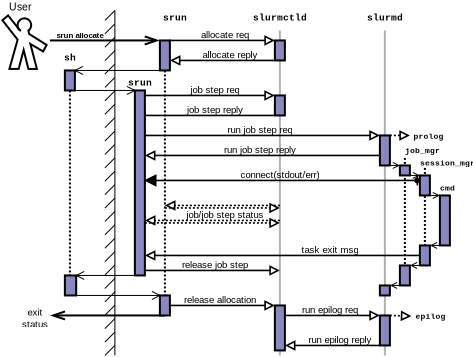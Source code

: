 <?xml version="1.0" encoding="UTF-8"?>
<dia:diagram xmlns:dia="http://www.lysator.liu.se/~alla/dia/"><dia:layer name="Background" visible="true"><dia:object type="Standard - Line" version="0" id="O0"><dia:attribute name="obj_pos"><dia:point val="21.75,9.125"/></dia:attribute><dia:attribute name="obj_bb"><dia:rectangle val="21.7,9.075;21.8,13.05"/></dia:attribute><dia:attribute name="conn_endpoints"><dia:point val="21.75,9.125"/><dia:point val="21.75,13"/></dia:attribute><dia:attribute name="numcp"><dia:int val="1"/></dia:attribute><dia:attribute name="line_style"><dia:enum val="4"/></dia:attribute><dia:connections><dia:connection handle="1" to="O45" connection="1"/></dia:connections></dia:object><dia:group><dia:object type="Standard - PolyLine" version="0" id="O1"><dia:attribute name="obj_pos"><dia:point val="1.5,2.25"/></dia:attribute><dia:attribute name="obj_bb"><dia:rectangle val="0.556,1.461;2.904,4.225"/></dia:attribute><dia:attribute name="poly_points"><dia:point val="1.5,2.25"/><dia:point val="0.912,1.5"/><dia:point val="0.625,1.738"/><dia:point val="1.387,2.712"/><dia:point val="0.975,4.175"/><dia:point val="1.438,4.175"/><dia:point val="1.688,3.225"/><dia:point val="1.925,4.175"/><dia:point val="2.35,4.175"/><dia:point val="2.025,2.925"/><dia:point val="2.663,3.3"/><dia:point val="2.837,2.975"/><dia:point val="1.962,2.425"/><dia:point val="1.925,2.237"/></dia:attribute><dia:attribute name="line_color"><dia:color val="#010101"/></dia:attribute></dia:object><dia:object type="Standard - Arc" version="0" id="O2"><dia:attribute name="obj_pos"><dia:point val="1.9,2.275"/></dia:attribute><dia:attribute name="obj_bb"><dia:rectangle val="1.336,1.596;2.114,2.325"/></dia:attribute><dia:attribute name="conn_endpoints"><dia:point val="1.9,2.275"/><dia:point val="1.55,2.275"/></dia:attribute><dia:attribute name="arc_color"><dia:color val="#010101"/></dia:attribute><dia:attribute name="curve_distance"><dia:real val="0.629"/></dia:attribute></dia:object></dia:group><dia:object type="Standard - Text" version="0" id="O3"><dia:attribute name="obj_pos"><dia:point val="1.5,1.25"/></dia:attribute><dia:attribute name="obj_bb"><dia:rectangle val="1,0.75;2,1.6"/></dia:attribute><dia:attribute name="text"><dia:composite type="text"><dia:attribute name="string"><dia:string>#User#</dia:string></dia:attribute><dia:attribute name="font"><dia:font family="arial" style="0" name="Helvetica"/></dia:attribute><dia:attribute name="height"><dia:real val="0.65"/></dia:attribute><dia:attribute name="pos"><dia:point val="1.5,1.25"/></dia:attribute><dia:attribute name="color"><dia:color val="#000000"/></dia:attribute><dia:attribute name="alignment"><dia:enum val="1"/></dia:attribute></dia:composite></dia:attribute></dia:object><dia:object type="Standard - Line" version="0" id="O4"><dia:attribute name="obj_pos"><dia:point val="14.5,2.25"/></dia:attribute><dia:attribute name="obj_bb"><dia:rectangle val="14.45,2.2;14.55,18.55"/></dia:attribute><dia:attribute name="conn_endpoints"><dia:point val="14.5,2.25"/><dia:point val="14.5,18.5"/></dia:attribute><dia:attribute name="numcp"><dia:int val="1"/></dia:attribute><dia:attribute name="line_color"><dia:color val="#b3b3b3"/></dia:attribute></dia:object><dia:object type="Standard - Line" version="0" id="O5"><dia:attribute name="obj_pos"><dia:point val="19.75,2.25"/></dia:attribute><dia:attribute name="obj_bb"><dia:rectangle val="19.7,2.2;19.8,18.55"/></dia:attribute><dia:attribute name="conn_endpoints"><dia:point val="19.75,2.25"/><dia:point val="19.75,18.5"/></dia:attribute><dia:attribute name="numcp"><dia:int val="1"/></dia:attribute><dia:attribute name="line_color"><dia:color val="#b1b1b1"/></dia:attribute></dia:object><dia:object type="Standard - Text" version="0" id="O6"><dia:attribute name="obj_pos"><dia:point val="14.5,1.75"/></dia:attribute><dia:attribute name="obj_bb"><dia:rectangle val="13.375,1.3;15.625,2.1"/></dia:attribute><dia:attribute name="text"><dia:composite type="text"><dia:attribute name="string"><dia:string>#slurmctld#</dia:string></dia:attribute><dia:attribute name="font"><dia:font family="courier new" style="80" name="Courier-Bold"/></dia:attribute><dia:attribute name="height"><dia:real val="0.6"/></dia:attribute><dia:attribute name="pos"><dia:point val="14.5,1.75"/></dia:attribute><dia:attribute name="color"><dia:color val="#000000"/></dia:attribute><dia:attribute name="alignment"><dia:enum val="1"/></dia:attribute></dia:composite></dia:attribute></dia:object><dia:object type="Standard - Text" version="0" id="O7"><dia:attribute name="obj_pos"><dia:point val="19.75,1.75"/></dia:attribute><dia:attribute name="obj_bb"><dia:rectangle val="19,1.3;20.5,2.1"/></dia:attribute><dia:attribute name="text"><dia:composite type="text"><dia:attribute name="string"><dia:string>#slurmd#</dia:string></dia:attribute><dia:attribute name="font"><dia:font family="courier new" style="80" name="Courier-Bold"/></dia:attribute><dia:attribute name="height"><dia:real val="0.6"/></dia:attribute><dia:attribute name="pos"><dia:point val="19.75,1.75"/></dia:attribute><dia:attribute name="color"><dia:color val="#000000"/></dia:attribute><dia:attribute name="alignment"><dia:enum val="1"/></dia:attribute></dia:composite></dia:attribute></dia:object><dia:object type="Standard - Line" version="0" id="O8"><dia:attribute name="obj_pos"><dia:point val="9,2.75"/></dia:attribute><dia:attribute name="obj_bb"><dia:rectangle val="8.96,2.35;14.29,3.15"/></dia:attribute><dia:attribute name="conn_endpoints"><dia:point val="9,2.75"/><dia:point val="14.25,2.75"/></dia:attribute><dia:attribute name="numcp"><dia:int val="1"/></dia:attribute><dia:attribute name="line_width"><dia:real val="0.08"/></dia:attribute><dia:attribute name="end_arrow"><dia:enum val="2"/></dia:attribute><dia:attribute name="end_arrow_length"><dia:real val="0.4"/></dia:attribute><dia:attribute name="end_arrow_width"><dia:real val="0.4"/></dia:attribute><dia:connections><dia:connection handle="0" to="O31" connection="2"/><dia:connection handle="1" to="O9" connection="0"/></dia:connections></dia:object><dia:object type="Standard - Box" version="0" id="O9"><dia:attribute name="obj_pos"><dia:point val="14.25,2.75"/></dia:attribute><dia:attribute name="obj_bb"><dia:rectangle val="14.2,2.7;14.8,3.8"/></dia:attribute><dia:attribute name="elem_corner"><dia:point val="14.25,2.75"/></dia:attribute><dia:attribute name="elem_width"><dia:real val="0.5"/></dia:attribute><dia:attribute name="elem_height"><dia:real val="1"/></dia:attribute><dia:attribute name="inner_color"><dia:color val="#8989bb"/></dia:attribute><dia:attribute name="show_background"><dia:boolean val="true"/></dia:attribute></dia:object><dia:object type="Standard - Line" version="0" id="O10"><dia:attribute name="obj_pos"><dia:point val="14.25,3.75"/></dia:attribute><dia:attribute name="obj_bb"><dia:rectangle val="8.96,3.35;14.29,4.15"/></dia:attribute><dia:attribute name="conn_endpoints"><dia:point val="14.25,3.75"/><dia:point val="9,3.75"/></dia:attribute><dia:attribute name="numcp"><dia:int val="1"/></dia:attribute><dia:attribute name="line_width"><dia:real val="0.08"/></dia:attribute><dia:attribute name="end_arrow"><dia:enum val="2"/></dia:attribute><dia:attribute name="end_arrow_length"><dia:real val="0.4"/></dia:attribute><dia:attribute name="end_arrow_width"><dia:real val="0.4"/></dia:attribute><dia:connections><dia:connection handle="0" to="O9" connection="5"/></dia:connections></dia:object><dia:object type="Standard - Text" version="0" id="O11"><dia:attribute name="obj_pos"><dia:point val="11.75,2.625"/></dia:attribute><dia:attribute name="obj_bb"><dia:rectangle val="10.55,2.125;12.95,2.925"/></dia:attribute><dia:attribute name="text"><dia:composite type="text"><dia:attribute name="string"><dia:string>#allocate req#</dia:string></dia:attribute><dia:attribute name="font"><dia:font family="arial" style="0" name="Helvetica"/></dia:attribute><dia:attribute name="height"><dia:real val="0.6"/></dia:attribute><dia:attribute name="pos"><dia:point val="11.75,2.625"/></dia:attribute><dia:attribute name="color"><dia:color val="#000000"/></dia:attribute><dia:attribute name="alignment"><dia:enum val="1"/></dia:attribute></dia:composite></dia:attribute></dia:object><dia:object type="Standard - Text" version="0" id="O12"><dia:attribute name="obj_pos"><dia:point val="12,3.625"/></dia:attribute><dia:attribute name="obj_bb"><dia:rectangle val="10.625,3.125;13.375,3.925"/></dia:attribute><dia:attribute name="text"><dia:composite type="text"><dia:attribute name="string"><dia:string>#allocate reply#</dia:string></dia:attribute><dia:attribute name="font"><dia:font family="arial" style="0" name="Helvetica"/></dia:attribute><dia:attribute name="height"><dia:real val="0.6"/></dia:attribute><dia:attribute name="pos"><dia:point val="12,3.625"/></dia:attribute><dia:attribute name="color"><dia:color val="#000000"/></dia:attribute><dia:attribute name="alignment"><dia:enum val="1"/></dia:attribute></dia:composite></dia:attribute></dia:object><dia:object type="Standard - Line" version="0" id="O13"><dia:attribute name="obj_pos"><dia:point val="7.75,7.5"/></dia:attribute><dia:attribute name="obj_bb"><dia:rectangle val="7.71,7.1;19.54,7.9"/></dia:attribute><dia:attribute name="conn_endpoints"><dia:point val="7.75,7.5"/><dia:point val="19.5,7.5"/></dia:attribute><dia:attribute name="numcp"><dia:int val="1"/></dia:attribute><dia:attribute name="line_width"><dia:real val="0.08"/></dia:attribute><dia:attribute name="end_arrow"><dia:enum val="2"/></dia:attribute><dia:attribute name="end_arrow_length"><dia:real val="0.4"/></dia:attribute><dia:attribute name="end_arrow_width"><dia:real val="0.4"/></dia:attribute><dia:connections><dia:connection handle="1" to="O17" connection="0"/></dia:connections></dia:object><dia:object type="Standard - Text" version="0" id="O14"><dia:attribute name="obj_pos"><dia:point val="13.5,7.375"/></dia:attribute><dia:attribute name="obj_bb"><dia:rectangle val="11.875,6.875;15.125,7.675"/></dia:attribute><dia:attribute name="text"><dia:composite type="text"><dia:attribute name="string"><dia:string>#run job step req#</dia:string></dia:attribute><dia:attribute name="font"><dia:font family="arial" style="0" name="Helvetica"/></dia:attribute><dia:attribute name="height"><dia:real val="0.6"/></dia:attribute><dia:attribute name="pos"><dia:point val="13.5,7.375"/></dia:attribute><dia:attribute name="color"><dia:color val="#000000"/></dia:attribute><dia:attribute name="alignment"><dia:enum val="1"/></dia:attribute></dia:composite></dia:attribute></dia:object><dia:object type="Standard - Line" version="0" id="O15"><dia:attribute name="obj_pos"><dia:point val="14.25,6.5"/></dia:attribute><dia:attribute name="obj_bb"><dia:rectangle val="7.21,6.1;14.29,6.9"/></dia:attribute><dia:attribute name="conn_endpoints"><dia:point val="14.25,6.5"/><dia:point val="7.25,6.5"/></dia:attribute><dia:attribute name="numcp"><dia:int val="1"/></dia:attribute><dia:attribute name="line_width"><dia:real val="0.08"/></dia:attribute><dia:attribute name="end_arrow"><dia:enum val="2"/></dia:attribute><dia:attribute name="end_arrow_length"><dia:real val="0.4"/></dia:attribute><dia:attribute name="end_arrow_width"><dia:real val="0.4"/></dia:attribute><dia:connections><dia:connection handle="0" to="O55" connection="5"/></dia:connections></dia:object><dia:object type="Standard - Text" version="0" id="O16"><dia:attribute name="obj_pos"><dia:point val="11.25,6.375"/></dia:attribute><dia:attribute name="obj_bb"><dia:rectangle val="9.85,5.875;12.65,6.675"/></dia:attribute><dia:attribute name="text"><dia:composite type="text"><dia:attribute name="string"><dia:string>#job step reply#</dia:string></dia:attribute><dia:attribute name="font"><dia:font family="arial" style="0" name="Helvetica"/></dia:attribute><dia:attribute name="height"><dia:real val="0.6"/></dia:attribute><dia:attribute name="pos"><dia:point val="11.25,6.375"/></dia:attribute><dia:attribute name="color"><dia:color val="#000000"/></dia:attribute><dia:attribute name="alignment"><dia:enum val="1"/></dia:attribute></dia:composite></dia:attribute></dia:object><dia:object type="Standard - Box" version="0" id="O17"><dia:attribute name="obj_pos"><dia:point val="19.5,7.5"/></dia:attribute><dia:attribute name="obj_bb"><dia:rectangle val="19.45,7.45;20.05,9.05"/></dia:attribute><dia:attribute name="elem_corner"><dia:point val="19.5,7.5"/></dia:attribute><dia:attribute name="elem_width"><dia:real val="0.5"/></dia:attribute><dia:attribute name="elem_height"><dia:real val="1.5"/></dia:attribute><dia:attribute name="inner_color"><dia:color val="#8989bf"/></dia:attribute><dia:attribute name="show_background"><dia:boolean val="true"/></dia:attribute></dia:object><dia:object type="Standard - Text" version="0" id="O18"><dia:attribute name="obj_pos"><dia:point val="20.75,8.375"/></dia:attribute><dia:attribute name="obj_bb"><dia:rectangle val="20.75,7.961;22.164,8.652"/></dia:attribute><dia:attribute name="text"><dia:composite type="text"><dia:attribute name="string"><dia:string>#job_mgr#</dia:string></dia:attribute><dia:attribute name="font"><dia:font family="courier new" style="80" name="Courier-Bold"/></dia:attribute><dia:attribute name="height"><dia:real val="0.5"/></dia:attribute><dia:attribute name="pos"><dia:point val="20.75,8.375"/></dia:attribute><dia:attribute name="color"><dia:color val="#000000"/></dia:attribute><dia:attribute name="alignment"><dia:enum val="0"/></dia:attribute></dia:composite></dia:attribute></dia:object><dia:object type="Standard - Line" version="0" id="O19"><dia:attribute name="obj_pos"><dia:point val="19.75,9"/></dia:attribute><dia:attribute name="obj_bb"><dia:rectangle val="19.725,8.7;20.525,9.3"/></dia:attribute><dia:attribute name="conn_endpoints"><dia:point val="19.75,9"/><dia:point val="20.5,9"/></dia:attribute><dia:attribute name="numcp"><dia:int val="1"/></dia:attribute><dia:attribute name="line_width"><dia:real val="0.05"/></dia:attribute><dia:attribute name="end_arrow"><dia:enum val="1"/></dia:attribute><dia:attribute name="end_arrow_length"><dia:real val="0.3"/></dia:attribute><dia:attribute name="end_arrow_width"><dia:real val="0.3"/></dia:attribute><dia:connections><dia:connection handle="0" to="O17" connection="6"/><dia:connection handle="1" to="O26" connection="0"/></dia:connections></dia:object><dia:object type="Standard - Text" version="0" id="O20"><dia:attribute name="obj_pos"><dia:point val="21.5,9"/></dia:attribute><dia:attribute name="obj_bb"><dia:rectangle val="21.5,8.586;23.714,9.277"/></dia:attribute><dia:attribute name="text"><dia:composite type="text"><dia:attribute name="string"><dia:string>#session_mgr#</dia:string></dia:attribute><dia:attribute name="font"><dia:font family="courier new" style="80" name="Courier-Bold"/></dia:attribute><dia:attribute name="height"><dia:real val="0.5"/></dia:attribute><dia:attribute name="pos"><dia:point val="21.5,9"/></dia:attribute><dia:attribute name="color"><dia:color val="#000000"/></dia:attribute><dia:attribute name="alignment"><dia:enum val="0"/></dia:attribute></dia:composite></dia:attribute></dia:object><dia:object type="Standard - Line" version="0" id="O21"><dia:attribute name="obj_pos"><dia:point val="21.5,9.75"/></dia:attribute><dia:attribute name="obj_bb"><dia:rectangle val="7.71,9.25;21.54,10.25"/></dia:attribute><dia:attribute name="conn_endpoints"><dia:point val="21.5,9.75"/><dia:point val="7.75,9.75"/></dia:attribute><dia:attribute name="numcp"><dia:int val="1"/></dia:attribute><dia:attribute name="line_width"><dia:real val="0.08"/></dia:attribute><dia:attribute name="start_arrow"><dia:enum val="13"/></dia:attribute><dia:attribute name="start_arrow_length"><dia:real val="0.5"/></dia:attribute><dia:attribute name="start_arrow_width"><dia:real val="0.5"/></dia:attribute><dia:attribute name="end_arrow"><dia:enum val="3"/></dia:attribute><dia:attribute name="end_arrow_length"><dia:real val="0.5"/></dia:attribute><dia:attribute name="end_arrow_width"><dia:real val="0.5"/></dia:attribute></dia:object><dia:object type="Standard - Text" version="0" id="O22"><dia:attribute name="obj_pos"><dia:point val="14.5,9.625"/></dia:attribute><dia:attribute name="obj_bb"><dia:rectangle val="12.525,9.125;16.475,9.925"/></dia:attribute><dia:attribute name="text"><dia:composite type="text"><dia:attribute name="string"><dia:string>#connect(stdout/err)#</dia:string></dia:attribute><dia:attribute name="font"><dia:font family="arial" style="0" name="Helvetica"/></dia:attribute><dia:attribute name="height"><dia:real val="0.6"/></dia:attribute><dia:attribute name="pos"><dia:point val="14.5,9.625"/></dia:attribute><dia:attribute name="color"><dia:color val="#000000"/></dia:attribute><dia:attribute name="alignment"><dia:enum val="1"/></dia:attribute></dia:composite></dia:attribute></dia:object><dia:object type="Standard - Line" version="0" id="O23"><dia:attribute name="obj_pos"><dia:point val="21.5,13.5"/></dia:attribute><dia:attribute name="obj_bb"><dia:rectangle val="7.71,13.1;21.54,13.9"/></dia:attribute><dia:attribute name="conn_endpoints"><dia:point val="21.5,13.5"/><dia:point val="7.75,13.5"/></dia:attribute><dia:attribute name="numcp"><dia:int val="1"/></dia:attribute><dia:attribute name="line_width"><dia:real val="0.08"/></dia:attribute><dia:attribute name="end_arrow"><dia:enum val="2"/></dia:attribute><dia:attribute name="end_arrow_length"><dia:real val="0.4"/></dia:attribute><dia:attribute name="end_arrow_width"><dia:real val="0.4"/></dia:attribute><dia:connections><dia:connection handle="0" to="O45" connection="3"/></dia:connections></dia:object><dia:object type="Standard - Text" version="0" id="O24"><dia:attribute name="obj_pos"><dia:point val="17,13.375"/></dia:attribute><dia:attribute name="obj_bb"><dia:rectangle val="15.575,12.875;18.425,13.675"/></dia:attribute><dia:attribute name="text"><dia:composite type="text"><dia:attribute name="string"><dia:string>#task exit msg#</dia:string></dia:attribute><dia:attribute name="font"><dia:font family="arial" style="0" name="Helvetica"/></dia:attribute><dia:attribute name="height"><dia:real val="0.6"/></dia:attribute><dia:attribute name="pos"><dia:point val="17,13.375"/></dia:attribute><dia:attribute name="color"><dia:color val="#000000"/></dia:attribute><dia:attribute name="alignment"><dia:enum val="1"/></dia:attribute></dia:composite></dia:attribute></dia:object><dia:object type="Standard - Line" version="0" id="O25"><dia:attribute name="obj_pos"><dia:point val="20.75,8.625"/></dia:attribute><dia:attribute name="obj_bb"><dia:rectangle val="20.7,8.575;20.8,14.05"/></dia:attribute><dia:attribute name="conn_endpoints"><dia:point val="20.75,8.625"/><dia:point val="20.75,14"/></dia:attribute><dia:attribute name="numcp"><dia:int val="1"/></dia:attribute><dia:attribute name="line_style"><dia:enum val="4"/></dia:attribute><dia:connections><dia:connection handle="1" to="O28" connection="1"/></dia:connections></dia:object><dia:object type="Standard - Box" version="0" id="O26"><dia:attribute name="obj_pos"><dia:point val="20.5,9"/></dia:attribute><dia:attribute name="obj_bb"><dia:rectangle val="20.45,8.95;21.05,9.55"/></dia:attribute><dia:attribute name="elem_corner"><dia:point val="20.5,9"/></dia:attribute><dia:attribute name="elem_width"><dia:real val="0.5"/></dia:attribute><dia:attribute name="elem_height"><dia:real val="0.5"/></dia:attribute><dia:attribute name="inner_color"><dia:color val="#8989bf"/></dia:attribute><dia:attribute name="show_background"><dia:boolean val="true"/></dia:attribute></dia:object><dia:object type="Standard - Box" version="0" id="O27"><dia:attribute name="obj_pos"><dia:point val="21.5,9.5"/></dia:attribute><dia:attribute name="obj_bb"><dia:rectangle val="21.45,9.45;22.05,10.55"/></dia:attribute><dia:attribute name="elem_corner"><dia:point val="21.5,9.5"/></dia:attribute><dia:attribute name="elem_width"><dia:real val="0.5"/></dia:attribute><dia:attribute name="elem_height"><dia:real val="1"/></dia:attribute><dia:attribute name="inner_color"><dia:color val="#8989bf"/></dia:attribute><dia:attribute name="show_background"><dia:boolean val="true"/></dia:attribute></dia:object><dia:object type="Standard - Box" version="0" id="O28"><dia:attribute name="obj_pos"><dia:point val="20.5,14"/></dia:attribute><dia:attribute name="obj_bb"><dia:rectangle val="20.45,13.95;21.05,15.05"/></dia:attribute><dia:attribute name="elem_corner"><dia:point val="20.5,14"/></dia:attribute><dia:attribute name="elem_width"><dia:real val="0.5"/></dia:attribute><dia:attribute name="elem_height"><dia:real val="1"/></dia:attribute><dia:attribute name="inner_color"><dia:color val="#8989bf"/></dia:attribute><dia:attribute name="show_background"><dia:boolean val="true"/></dia:attribute></dia:object><dia:object type="Standard - Box" version="0" id="O29"><dia:attribute name="obj_pos"><dia:point val="19.5,15"/></dia:attribute><dia:attribute name="obj_bb"><dia:rectangle val="19.45,14.95;20.05,15.55"/></dia:attribute><dia:attribute name="elem_corner"><dia:point val="19.5,15"/></dia:attribute><dia:attribute name="elem_width"><dia:real val="0.5"/></dia:attribute><dia:attribute name="elem_height"><dia:real val="0.5"/></dia:attribute><dia:attribute name="inner_color"><dia:color val="#8989bf"/></dia:attribute><dia:attribute name="show_background"><dia:boolean val="true"/></dia:attribute></dia:object><dia:object type="Standard - Text" version="0" id="O30"><dia:attribute name="obj_pos"><dia:point val="9.25,1.75"/></dia:attribute><dia:attribute name="obj_bb"><dia:rectangle val="8.75,1.3;9.75,2.1"/></dia:attribute><dia:attribute name="text"><dia:composite type="text"><dia:attribute name="string"><dia:string>#srun#</dia:string></dia:attribute><dia:attribute name="font"><dia:font family="courier new" style="80" name="Courier-Bold"/></dia:attribute><dia:attribute name="height"><dia:real val="0.6"/></dia:attribute><dia:attribute name="pos"><dia:point val="9.25,1.75"/></dia:attribute><dia:attribute name="color"><dia:color val="#000000"/></dia:attribute><dia:attribute name="alignment"><dia:enum val="1"/></dia:attribute></dia:composite></dia:attribute></dia:object><dia:object type="Standard - Box" version="0" id="O31"><dia:attribute name="obj_pos"><dia:point val="8.5,2.75"/></dia:attribute><dia:attribute name="obj_bb"><dia:rectangle val="8.45,2.7;9.05,4.3"/></dia:attribute><dia:attribute name="elem_corner"><dia:point val="8.5,2.75"/></dia:attribute><dia:attribute name="elem_width"><dia:real val="0.5"/></dia:attribute><dia:attribute name="elem_height"><dia:real val="1.5"/></dia:attribute><dia:attribute name="inner_color"><dia:color val="#8989bf"/></dia:attribute><dia:attribute name="show_background"><dia:boolean val="true"/></dia:attribute></dia:object><dia:object type="Standard - Line" version="0" id="O32"><dia:attribute name="obj_pos"><dia:point val="3,2.75"/></dia:attribute><dia:attribute name="obj_bb"><dia:rectangle val="2.95,2.35;8.55,3.15"/></dia:attribute><dia:attribute name="conn_endpoints"><dia:point val="3,2.75"/><dia:point val="8.5,2.75"/></dia:attribute><dia:attribute name="numcp"><dia:int val="1"/></dia:attribute><dia:attribute name="end_arrow"><dia:enum val="1"/></dia:attribute><dia:attribute name="end_arrow_length"><dia:real val="0.6"/></dia:attribute><dia:attribute name="end_arrow_width"><dia:real val="0.4"/></dia:attribute><dia:connections><dia:connection handle="1" to="O31" connection="0"/></dia:connections></dia:object><dia:object type="Standard - Line" version="0" id="O33"><dia:attribute name="obj_pos"><dia:point val="8.75,16.5"/></dia:attribute><dia:attribute name="obj_bb"><dia:rectangle val="2.95,16.1;8.8,16.9"/></dia:attribute><dia:attribute name="conn_endpoints"><dia:point val="8.75,16.5"/><dia:point val="3,16.5"/></dia:attribute><dia:attribute name="numcp"><dia:int val="1"/></dia:attribute><dia:attribute name="end_arrow"><dia:enum val="1"/></dia:attribute><dia:attribute name="end_arrow_length"><dia:real val="0.6"/></dia:attribute><dia:attribute name="end_arrow_width"><dia:real val="0.4"/></dia:attribute><dia:connections><dia:connection handle="0" to="O62" connection="6"/></dia:connections></dia:object><dia:object type="Standard - Line" version="0" id="O34"><dia:attribute name="obj_pos"><dia:point val="14.5,11"/></dia:attribute><dia:attribute name="obj_bb"><dia:rectangle val="8.71,10.6;14.54,11.4"/></dia:attribute><dia:attribute name="conn_endpoints"><dia:point val="14.5,11"/><dia:point val="8.75,11"/></dia:attribute><dia:attribute name="numcp"><dia:int val="2"/></dia:attribute><dia:attribute name="line_width"><dia:real val="0.08"/></dia:attribute><dia:attribute name="line_style"><dia:enum val="4"/></dia:attribute><dia:attribute name="end_arrow"><dia:enum val="2"/></dia:attribute><dia:attribute name="end_arrow_length"><dia:real val="0.4"/></dia:attribute><dia:attribute name="end_arrow_width"><dia:real val="0.4"/></dia:attribute></dia:object><dia:object type="Standard - Line" version="0" id="O35"><dia:attribute name="obj_pos"><dia:point val="8.75,11.125"/></dia:attribute><dia:attribute name="obj_bb"><dia:rectangle val="8.71,10.725;14.54,11.525"/></dia:attribute><dia:attribute name="conn_endpoints"><dia:point val="8.75,11.125"/><dia:point val="14.5,11.125"/></dia:attribute><dia:attribute name="numcp"><dia:int val="1"/></dia:attribute><dia:attribute name="line_width"><dia:real val="0.08"/></dia:attribute><dia:attribute name="line_style"><dia:enum val="4"/></dia:attribute><dia:attribute name="end_arrow"><dia:enum val="2"/></dia:attribute><dia:attribute name="end_arrow_length"><dia:real val="0.4"/></dia:attribute><dia:attribute name="end_arrow_width"><dia:real val="0.4"/></dia:attribute></dia:object><dia:object type="Standard - Text" version="0" id="O36"><dia:attribute name="obj_pos"><dia:point val="2.25,16.5"/></dia:attribute><dia:attribute name="obj_bb"><dia:rectangle val="1.6,16;2.9,17.4"/></dia:attribute><dia:attribute name="text"><dia:composite type="text"><dia:attribute name="string"><dia:string>#exit
status#</dia:string></dia:attribute><dia:attribute name="font"><dia:font family="arial" style="0" name="Helvetica"/></dia:attribute><dia:attribute name="height"><dia:real val="0.6"/></dia:attribute><dia:attribute name="pos"><dia:point val="2.25,16.5"/></dia:attribute><dia:attribute name="color"><dia:color val="#000000"/></dia:attribute><dia:attribute name="alignment"><dia:enum val="1"/></dia:attribute></dia:composite></dia:attribute></dia:object><dia:object type="Standard - Box" version="0" id="O37"><dia:attribute name="obj_pos"><dia:point val="22.5,10.5"/></dia:attribute><dia:attribute name="obj_bb"><dia:rectangle val="22.45,10.45;23.05,13.05"/></dia:attribute><dia:attribute name="elem_corner"><dia:point val="22.5,10.5"/></dia:attribute><dia:attribute name="elem_width"><dia:real val="0.5"/></dia:attribute><dia:attribute name="elem_height"><dia:real val="2.5"/></dia:attribute><dia:attribute name="inner_color"><dia:color val="#8989bf"/></dia:attribute><dia:attribute name="show_background"><dia:boolean val="true"/></dia:attribute></dia:object><dia:object type="Standard - Text" version="0" id="O38"><dia:attribute name="obj_pos"><dia:point val="23,9.5"/></dia:attribute><dia:attribute name="obj_bb"><dia:rectangle val="23,9.1;23,9.75"/></dia:attribute><dia:attribute name="text"><dia:composite type="text"><dia:attribute name="string"><dia:string>##</dia:string></dia:attribute><dia:attribute name="font"><dia:font family="courier new" style="80" name="Courier-Bold"/></dia:attribute><dia:attribute name="height"><dia:real val="0.5"/></dia:attribute><dia:attribute name="pos"><dia:point val="23,9.5"/></dia:attribute><dia:attribute name="color"><dia:color val="#000000"/></dia:attribute><dia:attribute name="alignment"><dia:enum val="0"/></dia:attribute></dia:composite></dia:attribute></dia:object><dia:object type="Standard - Text" version="0" id="O39"><dia:attribute name="obj_pos"><dia:point val="22.5,10.25"/></dia:attribute><dia:attribute name="obj_bb"><dia:rectangle val="22.5,9.836;23.114,10.527"/></dia:attribute><dia:attribute name="text"><dia:composite type="text"><dia:attribute name="string"><dia:string>#cmd#</dia:string></dia:attribute><dia:attribute name="font"><dia:font family="courier new" style="80" name="Courier-Bold"/></dia:attribute><dia:attribute name="height"><dia:real val="0.5"/></dia:attribute><dia:attribute name="pos"><dia:point val="22.5,10.25"/></dia:attribute><dia:attribute name="color"><dia:color val="#000000"/></dia:attribute><dia:attribute name="alignment"><dia:enum val="0"/></dia:attribute></dia:composite></dia:attribute></dia:object><dia:object type="Standard - Line" version="0" id="O40"><dia:attribute name="obj_pos"><dia:point val="20.75,9.5"/></dia:attribute><dia:attribute name="obj_bb"><dia:rectangle val="20.725,9.2;21.525,9.8"/></dia:attribute><dia:attribute name="conn_endpoints"><dia:point val="20.75,9.5"/><dia:point val="21.5,9.5"/></dia:attribute><dia:attribute name="numcp"><dia:int val="1"/></dia:attribute><dia:attribute name="line_width"><dia:real val="0.05"/></dia:attribute><dia:attribute name="end_arrow"><dia:enum val="1"/></dia:attribute><dia:attribute name="end_arrow_length"><dia:real val="0.3"/></dia:attribute><dia:attribute name="end_arrow_width"><dia:real val="0.3"/></dia:attribute><dia:connections><dia:connection handle="0" to="O26" connection="6"/><dia:connection handle="1" to="O27" connection="0"/></dia:connections></dia:object><dia:object type="Standard - Line" version="0" id="O41"><dia:attribute name="obj_pos"><dia:point val="20.75,15"/></dia:attribute><dia:attribute name="obj_bb"><dia:rectangle val="19.975,14.7;20.775,15.3"/></dia:attribute><dia:attribute name="conn_endpoints"><dia:point val="20.75,15"/><dia:point val="20,15"/></dia:attribute><dia:attribute name="numcp"><dia:int val="1"/></dia:attribute><dia:attribute name="line_width"><dia:real val="0.05"/></dia:attribute><dia:attribute name="end_arrow"><dia:enum val="1"/></dia:attribute><dia:attribute name="end_arrow_length"><dia:real val="0.3"/></dia:attribute><dia:attribute name="end_arrow_width"><dia:real val="0.3"/></dia:attribute><dia:connections><dia:connection handle="0" to="O28" connection="6"/><dia:connection handle="1" to="O29" connection="2"/></dia:connections></dia:object><dia:object type="Standard - Line" version="0" id="O42"><dia:attribute name="obj_pos"><dia:point val="22,10.5"/></dia:attribute><dia:attribute name="obj_bb"><dia:rectangle val="21.975,10.2;22.525,10.8"/></dia:attribute><dia:attribute name="conn_endpoints"><dia:point val="22,10.5"/><dia:point val="22.5,10.5"/></dia:attribute><dia:attribute name="numcp"><dia:int val="1"/></dia:attribute><dia:attribute name="line_width"><dia:real val="0.05"/></dia:attribute><dia:attribute name="end_arrow"><dia:enum val="1"/></dia:attribute><dia:attribute name="end_arrow_length"><dia:real val="0.3"/></dia:attribute><dia:attribute name="end_arrow_width"><dia:real val="0.3"/></dia:attribute><dia:connections><dia:connection handle="0" to="O27" connection="7"/><dia:connection handle="1" to="O37" connection="0"/></dia:connections></dia:object><dia:object type="Standard - Line" version="0" id="O43"><dia:attribute name="obj_pos"><dia:point val="22.5,13"/></dia:attribute><dia:attribute name="obj_bb"><dia:rectangle val="21.975,12.7;22.525,13.3"/></dia:attribute><dia:attribute name="conn_endpoints"><dia:point val="22.5,13"/><dia:point val="22,13"/></dia:attribute><dia:attribute name="numcp"><dia:int val="1"/></dia:attribute><dia:attribute name="line_width"><dia:real val="0.05"/></dia:attribute><dia:attribute name="end_arrow"><dia:enum val="1"/></dia:attribute><dia:attribute name="end_arrow_length"><dia:real val="0.3"/></dia:attribute><dia:attribute name="end_arrow_width"><dia:real val="0.3"/></dia:attribute><dia:connections><dia:connection handle="0" to="O37" connection="5"/><dia:connection handle="1" to="O45" connection="2"/></dia:connections></dia:object><dia:object type="Standard - Text" version="0" id="O44"><dia:attribute name="obj_pos"><dia:point val="4.5,2.625"/></dia:attribute><dia:attribute name="obj_bb"><dia:rectangle val="3.425,2.225;5.575,2.925"/></dia:attribute><dia:attribute name="text"><dia:composite type="text"><dia:attribute name="string"><dia:string>#srun allocate#</dia:string></dia:attribute><dia:attribute name="font"><dia:font family="arial" style="80" name="Helvetica-Bold"/></dia:attribute><dia:attribute name="height"><dia:real val="0.5"/></dia:attribute><dia:attribute name="pos"><dia:point val="4.5,2.625"/></dia:attribute><dia:attribute name="color"><dia:color val="#000000"/></dia:attribute><dia:attribute name="alignment"><dia:enum val="1"/></dia:attribute></dia:composite></dia:attribute></dia:object><dia:object type="Standard - Box" version="0" id="O45"><dia:attribute name="obj_pos"><dia:point val="21.5,13"/></dia:attribute><dia:attribute name="obj_bb"><dia:rectangle val="21.45,12.95;22.05,14.05"/></dia:attribute><dia:attribute name="elem_corner"><dia:point val="21.5,13"/></dia:attribute><dia:attribute name="elem_width"><dia:real val="0.5"/></dia:attribute><dia:attribute name="elem_height"><dia:real val="1"/></dia:attribute><dia:attribute name="inner_color"><dia:color val="#8989bf"/></dia:attribute><dia:attribute name="show_background"><dia:boolean val="true"/></dia:attribute></dia:object><dia:object type="Standard - Line" version="0" id="O46"><dia:attribute name="obj_pos"><dia:point val="8.75,4.25"/></dia:attribute><dia:attribute name="obj_bb"><dia:rectangle val="8.7,4.2;8.8,15.55"/></dia:attribute><dia:attribute name="conn_endpoints"><dia:point val="8.75,4.25"/><dia:point val="8.75,15.5"/></dia:attribute><dia:attribute name="numcp"><dia:int val="1"/></dia:attribute><dia:attribute name="line_style"><dia:enum val="4"/></dia:attribute><dia:connections><dia:connection handle="0" to="O31" connection="6"/><dia:connection handle="1" to="O62" connection="1"/></dia:connections></dia:object><dia:object type="Standard - Line" version="0" id="O47"><dia:attribute name="obj_pos"><dia:point val="8.75,4.25"/></dia:attribute><dia:attribute name="obj_bb"><dia:rectangle val="4.25,3.85;8.75,4.65"/></dia:attribute><dia:attribute name="conn_endpoints"><dia:point val="8.75,4.25"/><dia:point val="4.25,4.25"/></dia:attribute><dia:attribute name="numcp"><dia:int val="1"/></dia:attribute><dia:attribute name="line_width"><dia:real val="0"/></dia:attribute><dia:attribute name="end_arrow"><dia:enum val="1"/></dia:attribute><dia:attribute name="end_arrow_length"><dia:real val="0.4"/></dia:attribute><dia:attribute name="end_arrow_width"><dia:real val="0.4"/></dia:attribute><dia:connections><dia:connection handle="0" to="O31" connection="6"/><dia:connection handle="1" to="O48" connection="2"/></dia:connections></dia:object><dia:object type="Standard - Box" version="0" id="O48"><dia:attribute name="obj_pos"><dia:point val="3.75,4.25"/></dia:attribute><dia:attribute name="obj_bb"><dia:rectangle val="3.7,4.2;4.3,5.3"/></dia:attribute><dia:attribute name="elem_corner"><dia:point val="3.75,4.25"/></dia:attribute><dia:attribute name="elem_width"><dia:real val="0.5"/></dia:attribute><dia:attribute name="elem_height"><dia:real val="1"/></dia:attribute><dia:attribute name="inner_color"><dia:color val="#8989bf"/></dia:attribute><dia:attribute name="show_background"><dia:boolean val="true"/></dia:attribute></dia:object><dia:object type="Standard - Text" version="0" id="O49"><dia:attribute name="obj_pos"><dia:point val="7.5,5"/></dia:attribute><dia:attribute name="obj_bb"><dia:rectangle val="7,4.55;8,5.35"/></dia:attribute><dia:attribute name="text"><dia:composite type="text"><dia:attribute name="string"><dia:string>#srun#</dia:string></dia:attribute><dia:attribute name="font"><dia:font family="courier new" style="80" name="Courier-Bold"/></dia:attribute><dia:attribute name="height"><dia:real val="0.6"/></dia:attribute><dia:attribute name="pos"><dia:point val="7.5,5"/></dia:attribute><dia:attribute name="color"><dia:color val="#000000"/></dia:attribute><dia:attribute name="alignment"><dia:enum val="1"/></dia:attribute></dia:composite></dia:attribute></dia:object><dia:object type="Standard - Line" version="0" id="O50"><dia:attribute name="obj_pos"><dia:point val="4.25,5.25"/></dia:attribute><dia:attribute name="obj_bb"><dia:rectangle val="4.25,4.85;7.25,5.65"/></dia:attribute><dia:attribute name="conn_endpoints"><dia:point val="4.25,5.25"/><dia:point val="7.25,5.25"/></dia:attribute><dia:attribute name="numcp"><dia:int val="1"/></dia:attribute><dia:attribute name="line_width"><dia:real val="0"/></dia:attribute><dia:attribute name="end_arrow"><dia:enum val="1"/></dia:attribute><dia:attribute name="end_arrow_length"><dia:real val="0.4"/></dia:attribute><dia:attribute name="end_arrow_width"><dia:real val="0.4"/></dia:attribute><dia:connections><dia:connection handle="0" to="O48" connection="7"/><dia:connection handle="1" to="O52" connection="0"/></dia:connections></dia:object><dia:object type="Standard - Line" version="0" id="O51"><dia:attribute name="obj_pos"><dia:point val="4,5.25"/></dia:attribute><dia:attribute name="obj_bb"><dia:rectangle val="3.95,5.2;4.05,14.55"/></dia:attribute><dia:attribute name="conn_endpoints"><dia:point val="4,5.25"/><dia:point val="4,14.5"/></dia:attribute><dia:attribute name="numcp"><dia:int val="1"/></dia:attribute><dia:attribute name="line_style"><dia:enum val="4"/></dia:attribute><dia:connections><dia:connection handle="0" to="O48" connection="6"/></dia:connections></dia:object><dia:object type="Standard - Box" version="0" id="O52"><dia:attribute name="obj_pos"><dia:point val="7.25,5.25"/></dia:attribute><dia:attribute name="obj_bb"><dia:rectangle val="7.2,5.2;7.8,14.55"/></dia:attribute><dia:attribute name="elem_corner"><dia:point val="7.25,5.25"/></dia:attribute><dia:attribute name="elem_width"><dia:real val="0.5"/></dia:attribute><dia:attribute name="elem_height"><dia:real val="9.25"/></dia:attribute><dia:attribute name="inner_color"><dia:color val="#8989bf"/></dia:attribute><dia:attribute name="show_background"><dia:boolean val="true"/></dia:attribute></dia:object><dia:object type="Standard - Line" version="0" id="O53"><dia:attribute name="obj_pos"><dia:point val="7.75,5.5"/></dia:attribute><dia:attribute name="obj_bb"><dia:rectangle val="7.71,5.1;14.29,5.9"/></dia:attribute><dia:attribute name="conn_endpoints"><dia:point val="7.75,5.5"/><dia:point val="14.25,5.5"/></dia:attribute><dia:attribute name="numcp"><dia:int val="1"/></dia:attribute><dia:attribute name="line_width"><dia:real val="0.08"/></dia:attribute><dia:attribute name="end_arrow"><dia:enum val="2"/></dia:attribute><dia:attribute name="end_arrow_length"><dia:real val="0.4"/></dia:attribute><dia:attribute name="end_arrow_width"><dia:real val="0.4"/></dia:attribute><dia:connections><dia:connection handle="1" to="O55" connection="0"/></dia:connections></dia:object><dia:object type="Standard - Text" version="0" id="O54"><dia:attribute name="obj_pos"><dia:point val="11.25,5.375"/></dia:attribute><dia:attribute name="obj_bb"><dia:rectangle val="10.025,4.875;12.475,5.675"/></dia:attribute><dia:attribute name="text"><dia:composite type="text"><dia:attribute name="string"><dia:string>#job step req#</dia:string></dia:attribute><dia:attribute name="font"><dia:font family="arial" style="0" name="Helvetica"/></dia:attribute><dia:attribute name="height"><dia:real val="0.6"/></dia:attribute><dia:attribute name="pos"><dia:point val="11.25,5.375"/></dia:attribute><dia:attribute name="color"><dia:color val="#000000"/></dia:attribute><dia:attribute name="alignment"><dia:enum val="1"/></dia:attribute></dia:composite></dia:attribute></dia:object><dia:object type="Standard - Box" version="0" id="O55"><dia:attribute name="obj_pos"><dia:point val="14.25,5.5"/></dia:attribute><dia:attribute name="obj_bb"><dia:rectangle val="14.2,5.45;14.8,6.55"/></dia:attribute><dia:attribute name="elem_corner"><dia:point val="14.25,5.5"/></dia:attribute><dia:attribute name="elem_width"><dia:real val="0.5"/></dia:attribute><dia:attribute name="elem_height"><dia:real val="1"/></dia:attribute><dia:attribute name="inner_color"><dia:color val="#8989bb"/></dia:attribute><dia:attribute name="show_background"><dia:boolean val="true"/></dia:attribute></dia:object><dia:object type="Standard - Text" version="0" id="O56"><dia:attribute name="obj_pos"><dia:point val="4,3.75"/></dia:attribute><dia:attribute name="obj_bb"><dia:rectangle val="3.75,3.3;4.25,4.1"/></dia:attribute><dia:attribute name="text"><dia:composite type="text"><dia:attribute name="string"><dia:string>#sh#</dia:string></dia:attribute><dia:attribute name="font"><dia:font family="courier new" style="80" name="Courier-Bold"/></dia:attribute><dia:attribute name="height"><dia:real val="0.6"/></dia:attribute><dia:attribute name="pos"><dia:point val="4,3.75"/></dia:attribute><dia:attribute name="color"><dia:color val="#000000"/></dia:attribute><dia:attribute name="alignment"><dia:enum val="1"/></dia:attribute></dia:composite></dia:attribute></dia:object><dia:object type="Standard - Line" version="0" id="O57"><dia:attribute name="obj_pos"><dia:point val="7.25,14.5"/></dia:attribute><dia:attribute name="obj_bb"><dia:rectangle val="4.315,14.1;7.25,14.9"/></dia:attribute><dia:attribute name="conn_endpoints"><dia:point val="7.25,14.5"/><dia:point val="4.315,14.5"/></dia:attribute><dia:attribute name="numcp"><dia:int val="1"/></dia:attribute><dia:attribute name="line_width"><dia:real val="0"/></dia:attribute><dia:attribute name="end_arrow"><dia:enum val="1"/></dia:attribute><dia:attribute name="end_arrow_length"><dia:real val="0.4"/></dia:attribute><dia:attribute name="end_arrow_width"><dia:real val="0.4"/></dia:attribute><dia:connections><dia:connection handle="0" to="O52" connection="5"/><dia:connection handle="1" to="O58" connection="2"/></dia:connections></dia:object><dia:object type="Standard - Box" version="0" id="O58"><dia:attribute name="obj_pos"><dia:point val="3.75,14.5"/></dia:attribute><dia:attribute name="obj_bb"><dia:rectangle val="3.7,14.45;4.365,15.55"/></dia:attribute><dia:attribute name="elem_corner"><dia:point val="3.75,14.5"/></dia:attribute><dia:attribute name="elem_width"><dia:real val="0.565"/></dia:attribute><dia:attribute name="elem_height"><dia:real val="1"/></dia:attribute><dia:attribute name="inner_color"><dia:color val="#8989bf"/></dia:attribute><dia:attribute name="show_background"><dia:boolean val="true"/></dia:attribute></dia:object><dia:object type="Standard - Line" version="0" id="O59"><dia:attribute name="obj_pos"><dia:point val="19.5,8.5"/></dia:attribute><dia:attribute name="obj_bb"><dia:rectangle val="7.71,8.1;19.54,8.9"/></dia:attribute><dia:attribute name="conn_endpoints"><dia:point val="19.5,8.5"/><dia:point val="7.75,8.5"/></dia:attribute><dia:attribute name="numcp"><dia:int val="1"/></dia:attribute><dia:attribute name="line_width"><dia:real val="0.08"/></dia:attribute><dia:attribute name="end_arrow"><dia:enum val="2"/></dia:attribute><dia:attribute name="end_arrow_length"><dia:real val="0.4"/></dia:attribute><dia:attribute name="end_arrow_width"><dia:real val="0.4"/></dia:attribute></dia:object><dia:object type="Standard - Text" version="0" id="O60"><dia:attribute name="obj_pos"><dia:point val="13.5,8.375"/></dia:attribute><dia:attribute name="obj_bb"><dia:rectangle val="11.7,7.875;15.3,8.675"/></dia:attribute><dia:attribute name="text"><dia:composite type="text"><dia:attribute name="string"><dia:string>#run job step reply#</dia:string></dia:attribute><dia:attribute name="font"><dia:font family="arial" style="0" name="Helvetica"/></dia:attribute><dia:attribute name="height"><dia:real val="0.6"/></dia:attribute><dia:attribute name="pos"><dia:point val="13.5,8.375"/></dia:attribute><dia:attribute name="color"><dia:color val="#000000"/></dia:attribute><dia:attribute name="alignment"><dia:enum val="1"/></dia:attribute></dia:composite></dia:attribute></dia:object><dia:object type="Standard - Line" version="0" id="O61"><dia:attribute name="obj_pos"><dia:point val="4.315,15.5"/></dia:attribute><dia:attribute name="obj_bb"><dia:rectangle val="4.315,15.1;8.5,15.9"/></dia:attribute><dia:attribute name="conn_endpoints"><dia:point val="4.315,15.5"/><dia:point val="8.5,15.5"/></dia:attribute><dia:attribute name="numcp"><dia:int val="1"/></dia:attribute><dia:attribute name="line_width"><dia:real val="0"/></dia:attribute><dia:attribute name="end_arrow"><dia:enum val="1"/></dia:attribute><dia:attribute name="end_arrow_length"><dia:real val="0.4"/></dia:attribute><dia:attribute name="end_arrow_width"><dia:real val="0.4"/></dia:attribute><dia:connections><dia:connection handle="0" to="O58" connection="7"/><dia:connection handle="1" to="O62" connection="0"/></dia:connections></dia:object><dia:object type="Standard - Box" version="0" id="O62"><dia:attribute name="obj_pos"><dia:point val="8.5,15.5"/></dia:attribute><dia:attribute name="obj_bb"><dia:rectangle val="8.45,15.45;9.05,16.55"/></dia:attribute><dia:attribute name="elem_corner"><dia:point val="8.5,15.5"/></dia:attribute><dia:attribute name="elem_width"><dia:real val="0.5"/></dia:attribute><dia:attribute name="elem_height"><dia:real val="1"/></dia:attribute><dia:attribute name="inner_color"><dia:color val="#8989bf"/></dia:attribute><dia:attribute name="show_background"><dia:boolean val="true"/></dia:attribute></dia:object><dia:object type="Standard - Text" version="0" id="O63"><dia:attribute name="obj_pos"><dia:point val="11.5,15.875"/></dia:attribute><dia:attribute name="obj_bb"><dia:rectangle val="9.7,15.375;13.3,16.175"/></dia:attribute><dia:attribute name="text"><dia:composite type="text"><dia:attribute name="string"><dia:string>#release allocation#</dia:string></dia:attribute><dia:attribute name="font"><dia:font family="arial" style="0" name="Helvetica"/></dia:attribute><dia:attribute name="height"><dia:real val="0.6"/></dia:attribute><dia:attribute name="pos"><dia:point val="11.5,15.875"/></dia:attribute><dia:attribute name="color"><dia:color val="#000000"/></dia:attribute><dia:attribute name="alignment"><dia:enum val="1"/></dia:attribute></dia:composite></dia:attribute></dia:object><dia:object type="Standard - Line" version="0" id="O64"><dia:attribute name="obj_pos"><dia:point val="9,16"/></dia:attribute><dia:attribute name="obj_bb"><dia:rectangle val="8.96,15.6;14.29,16.4"/></dia:attribute><dia:attribute name="conn_endpoints"><dia:point val="9,16"/><dia:point val="14.25,16"/></dia:attribute><dia:attribute name="numcp"><dia:int val="1"/></dia:attribute><dia:attribute name="line_width"><dia:real val="0.08"/></dia:attribute><dia:attribute name="end_arrow"><dia:enum val="2"/></dia:attribute><dia:attribute name="end_arrow_length"><dia:real val="0.4"/></dia:attribute><dia:attribute name="end_arrow_width"><dia:real val="0.4"/></dia:attribute><dia:connections><dia:connection handle="0" to="O62" connection="4"/><dia:connection handle="1" to="O65" connection="0"/></dia:connections></dia:object><dia:object type="Standard - Box" version="0" id="O65"><dia:attribute name="obj_pos"><dia:point val="14.25,16"/></dia:attribute><dia:attribute name="obj_bb"><dia:rectangle val="14.2,15.95;14.8,18.3"/></dia:attribute><dia:attribute name="elem_corner"><dia:point val="14.25,16"/></dia:attribute><dia:attribute name="elem_width"><dia:real val="0.5"/></dia:attribute><dia:attribute name="elem_height"><dia:real val="2.25"/></dia:attribute><dia:attribute name="inner_color"><dia:color val="#8989bf"/></dia:attribute><dia:attribute name="show_background"><dia:boolean val="true"/></dia:attribute></dia:object><dia:object type="Standard - Line" version="0" id="O66"><dia:attribute name="obj_pos"><dia:point val="14.75,16.5"/></dia:attribute><dia:attribute name="obj_bb"><dia:rectangle val="14.71,16.1;19.54,16.9"/></dia:attribute><dia:attribute name="conn_endpoints"><dia:point val="14.75,16.5"/><dia:point val="19.5,16.5"/></dia:attribute><dia:attribute name="numcp"><dia:int val="1"/></dia:attribute><dia:attribute name="line_width"><dia:real val="0.08"/></dia:attribute><dia:attribute name="end_arrow"><dia:enum val="2"/></dia:attribute><dia:attribute name="end_arrow_length"><dia:real val="0.4"/></dia:attribute><dia:attribute name="end_arrow_width"><dia:real val="0.4"/></dia:attribute><dia:connections><dia:connection handle="1" to="O70" connection="0"/></dia:connections></dia:object><dia:object type="Standard - Text" version="0" id="O67"><dia:attribute name="obj_pos"><dia:point val="17,16.375"/></dia:attribute><dia:attribute name="obj_bb"><dia:rectangle val="15.6,15.875;18.4,16.675"/></dia:attribute><dia:attribute name="text"><dia:composite type="text"><dia:attribute name="string"><dia:string>#run epilog req#</dia:string></dia:attribute><dia:attribute name="font"><dia:font family="arial" style="0" name="Helvetica"/></dia:attribute><dia:attribute name="height"><dia:real val="0.6"/></dia:attribute><dia:attribute name="pos"><dia:point val="17,16.375"/></dia:attribute><dia:attribute name="color"><dia:color val="#000000"/></dia:attribute><dia:attribute name="alignment"><dia:enum val="1"/></dia:attribute></dia:composite></dia:attribute></dia:object><dia:object type="Standard - Line" version="0" id="O68"><dia:attribute name="obj_pos"><dia:point val="19.5,18"/></dia:attribute><dia:attribute name="obj_bb"><dia:rectangle val="14.71,17.6;19.54,18.4"/></dia:attribute><dia:attribute name="conn_endpoints"><dia:point val="19.5,18"/><dia:point val="14.75,18"/></dia:attribute><dia:attribute name="numcp"><dia:int val="1"/></dia:attribute><dia:attribute name="line_width"><dia:real val="0.08"/></dia:attribute><dia:attribute name="end_arrow"><dia:enum val="2"/></dia:attribute><dia:attribute name="end_arrow_length"><dia:real val="0.4"/></dia:attribute><dia:attribute name="end_arrow_width"><dia:real val="0.4"/></dia:attribute><dia:connections><dia:connection handle="0" to="O70" connection="5"/></dia:connections></dia:object><dia:object type="Standard - Text" version="0" id="O69"><dia:attribute name="obj_pos"><dia:point val="17.5,17.875"/></dia:attribute><dia:attribute name="obj_bb"><dia:rectangle val="15.925,17.375;19.075,18.175"/></dia:attribute><dia:attribute name="text"><dia:composite type="text"><dia:attribute name="string"><dia:string>#run epilog reply#</dia:string></dia:attribute><dia:attribute name="font"><dia:font family="arial" style="0" name="Helvetica"/></dia:attribute><dia:attribute name="height"><dia:real val="0.6"/></dia:attribute><dia:attribute name="pos"><dia:point val="17.5,17.875"/></dia:attribute><dia:attribute name="color"><dia:color val="#000000"/></dia:attribute><dia:attribute name="alignment"><dia:enum val="1"/></dia:attribute></dia:composite></dia:attribute></dia:object><dia:object type="Standard - Box" version="0" id="O70"><dia:attribute name="obj_pos"><dia:point val="19.5,16.5"/></dia:attribute><dia:attribute name="obj_bb"><dia:rectangle val="19.45,16.45;20.05,18.05"/></dia:attribute><dia:attribute name="elem_corner"><dia:point val="19.5,16.5"/></dia:attribute><dia:attribute name="elem_width"><dia:real val="0.5"/></dia:attribute><dia:attribute name="elem_height"><dia:real val="1.5"/></dia:attribute><dia:attribute name="inner_color"><dia:color val="#8989bf"/></dia:attribute><dia:attribute name="show_background"><dia:boolean val="true"/></dia:attribute></dia:object><dia:object type="Standard - Line" version="0" id="O71"><dia:attribute name="obj_pos"><dia:point val="7.75,14.25"/></dia:attribute><dia:attribute name="obj_bb"><dia:rectangle val="7.71,13.85;14.54,14.65"/></dia:attribute><dia:attribute name="conn_endpoints"><dia:point val="7.75,14.25"/><dia:point val="14.5,14.25"/></dia:attribute><dia:attribute name="numcp"><dia:int val="1"/></dia:attribute><dia:attribute name="line_width"><dia:real val="0.08"/></dia:attribute><dia:attribute name="end_arrow"><dia:enum val="2"/></dia:attribute><dia:attribute name="end_arrow_length"><dia:real val="0.4"/></dia:attribute><dia:attribute name="end_arrow_width"><dia:real val="0.4"/></dia:attribute></dia:object><dia:object type="Standard - Text" version="0" id="O72"><dia:attribute name="obj_pos"><dia:point val="11.25,14.125"/></dia:attribute><dia:attribute name="obj_bb"><dia:rectangle val="9.6,13.625;12.9,14.425"/></dia:attribute><dia:attribute name="text"><dia:composite type="text"><dia:attribute name="string"><dia:string>#release job step#</dia:string></dia:attribute><dia:attribute name="font"><dia:font family="arial" style="0" name="Helvetica"/></dia:attribute><dia:attribute name="height"><dia:real val="0.6"/></dia:attribute><dia:attribute name="pos"><dia:point val="11.25,14.125"/></dia:attribute><dia:attribute name="color"><dia:color val="#000000"/></dia:attribute><dia:attribute name="alignment"><dia:enum val="1"/></dia:attribute></dia:composite></dia:attribute></dia:object><dia:object type="Standard - Line" version="0" id="O73"><dia:attribute name="obj_pos"><dia:point val="14.5,11.75"/></dia:attribute><dia:attribute name="obj_bb"><dia:rectangle val="7.71,11.35;14.54,12.15"/></dia:attribute><dia:attribute name="conn_endpoints"><dia:point val="14.5,11.75"/><dia:point val="7.75,11.75"/></dia:attribute><dia:attribute name="numcp"><dia:int val="1"/></dia:attribute><dia:attribute name="line_width"><dia:real val="0.08"/></dia:attribute><dia:attribute name="line_style"><dia:enum val="4"/></dia:attribute><dia:attribute name="end_arrow"><dia:enum val="2"/></dia:attribute><dia:attribute name="end_arrow_length"><dia:real val="0.4"/></dia:attribute><dia:attribute name="end_arrow_width"><dia:real val="0.4"/></dia:attribute></dia:object><dia:object type="Standard - Line" version="0" id="O74"><dia:attribute name="obj_pos"><dia:point val="7.75,11.875"/></dia:attribute><dia:attribute name="obj_bb"><dia:rectangle val="7.71,11.475;14.54,12.275"/></dia:attribute><dia:attribute name="conn_endpoints"><dia:point val="7.75,11.875"/><dia:point val="14.5,11.875"/></dia:attribute><dia:attribute name="numcp"><dia:int val="1"/></dia:attribute><dia:attribute name="line_width"><dia:real val="0.08"/></dia:attribute><dia:attribute name="line_style"><dia:enum val="4"/></dia:attribute><dia:attribute name="end_arrow"><dia:enum val="2"/></dia:attribute><dia:attribute name="end_arrow_length"><dia:real val="0.4"/></dia:attribute><dia:attribute name="end_arrow_width"><dia:real val="0.4"/></dia:attribute></dia:object><dia:group><dia:object type="Standard - Line" version="0" id="O75"><dia:attribute name="obj_pos"><dia:point val="6.25,1.25"/></dia:attribute><dia:attribute name="obj_bb"><dia:rectangle val="6.225,1.225;6.275,18.525"/></dia:attribute><dia:attribute name="conn_endpoints"><dia:point val="6.25,1.25"/><dia:point val="6.25,18.5"/></dia:attribute><dia:attribute name="numcp"><dia:int val="1"/></dia:attribute><dia:attribute name="line_width"><dia:real val="0.05"/></dia:attribute></dia:object><dia:object type="Standard - Line" version="0" id="O76"><dia:attribute name="obj_pos"><dia:point val="6.25,1.25"/></dia:attribute><dia:attribute name="obj_bb"><dia:rectangle val="5.715,1.215;6.285,1.785"/></dia:attribute><dia:attribute name="conn_endpoints"><dia:point val="6.25,1.25"/><dia:point val="5.75,1.75"/></dia:attribute><dia:attribute name="numcp"><dia:int val="1"/></dia:attribute><dia:attribute name="line_width"><dia:real val="0.05"/></dia:attribute></dia:object><dia:object type="Standard - Line" version="0" id="O77"><dia:attribute name="obj_pos"><dia:point val="6.25,1.92"/></dia:attribute><dia:attribute name="obj_bb"><dia:rectangle val="5.715,1.885;6.285,2.455"/></dia:attribute><dia:attribute name="conn_endpoints"><dia:point val="6.25,1.92"/><dia:point val="5.75,2.42"/></dia:attribute><dia:attribute name="numcp"><dia:int val="1"/></dia:attribute><dia:attribute name="line_width"><dia:real val="0.05"/></dia:attribute></dia:object><dia:object type="Standard - Line" version="0" id="O78"><dia:attribute name="obj_pos"><dia:point val="6.25,2.59"/></dia:attribute><dia:attribute name="obj_bb"><dia:rectangle val="5.715,2.555;6.285,3.125"/></dia:attribute><dia:attribute name="conn_endpoints"><dia:point val="6.25,2.59"/><dia:point val="5.75,3.09"/></dia:attribute><dia:attribute name="numcp"><dia:int val="1"/></dia:attribute><dia:attribute name="line_width"><dia:real val="0.05"/></dia:attribute></dia:object><dia:object type="Standard - Line" version="0" id="O79"><dia:attribute name="obj_pos"><dia:point val="6.25,3.26"/></dia:attribute><dia:attribute name="obj_bb"><dia:rectangle val="5.715,3.225;6.285,3.795"/></dia:attribute><dia:attribute name="conn_endpoints"><dia:point val="6.25,3.26"/><dia:point val="5.75,3.76"/></dia:attribute><dia:attribute name="numcp"><dia:int val="1"/></dia:attribute><dia:attribute name="line_width"><dia:real val="0.05"/></dia:attribute></dia:object><dia:object type="Standard - Line" version="0" id="O80"><dia:attribute name="obj_pos"><dia:point val="6.25,3.93"/></dia:attribute><dia:attribute name="obj_bb"><dia:rectangle val="5.715,3.895;6.285,4.465"/></dia:attribute><dia:attribute name="conn_endpoints"><dia:point val="6.25,3.93"/><dia:point val="5.75,4.43"/></dia:attribute><dia:attribute name="numcp"><dia:int val="1"/></dia:attribute><dia:attribute name="line_width"><dia:real val="0.05"/></dia:attribute></dia:object><dia:object type="Standard - Line" version="0" id="O81"><dia:attribute name="obj_pos"><dia:point val="6.25,4.6"/></dia:attribute><dia:attribute name="obj_bb"><dia:rectangle val="5.715,4.565;6.285,5.135"/></dia:attribute><dia:attribute name="conn_endpoints"><dia:point val="6.25,4.6"/><dia:point val="5.75,5.1"/></dia:attribute><dia:attribute name="numcp"><dia:int val="1"/></dia:attribute><dia:attribute name="line_width"><dia:real val="0.05"/></dia:attribute></dia:object><dia:object type="Standard - Line" version="0" id="O82"><dia:attribute name="obj_pos"><dia:point val="6.25,5.27"/></dia:attribute><dia:attribute name="obj_bb"><dia:rectangle val="5.715,5.235;6.285,5.805"/></dia:attribute><dia:attribute name="conn_endpoints"><dia:point val="6.25,5.27"/><dia:point val="5.75,5.77"/></dia:attribute><dia:attribute name="numcp"><dia:int val="1"/></dia:attribute><dia:attribute name="line_width"><dia:real val="0.05"/></dia:attribute></dia:object><dia:object type="Standard - Line" version="0" id="O83"><dia:attribute name="obj_pos"><dia:point val="6.25,5.94"/></dia:attribute><dia:attribute name="obj_bb"><dia:rectangle val="5.715,5.905;6.285,6.475"/></dia:attribute><dia:attribute name="conn_endpoints"><dia:point val="6.25,5.94"/><dia:point val="5.75,6.44"/></dia:attribute><dia:attribute name="numcp"><dia:int val="1"/></dia:attribute><dia:attribute name="line_width"><dia:real val="0.05"/></dia:attribute></dia:object><dia:object type="Standard - Line" version="0" id="O84"><dia:attribute name="obj_pos"><dia:point val="6.25,6.61"/></dia:attribute><dia:attribute name="obj_bb"><dia:rectangle val="5.715,6.575;6.285,7.145"/></dia:attribute><dia:attribute name="conn_endpoints"><dia:point val="6.25,6.61"/><dia:point val="5.75,7.11"/></dia:attribute><dia:attribute name="numcp"><dia:int val="1"/></dia:attribute><dia:attribute name="line_width"><dia:real val="0.05"/></dia:attribute></dia:object><dia:object type="Standard - Line" version="0" id="O85"><dia:attribute name="obj_pos"><dia:point val="6.25,7.28"/></dia:attribute><dia:attribute name="obj_bb"><dia:rectangle val="5.715,7.245;6.285,7.815"/></dia:attribute><dia:attribute name="conn_endpoints"><dia:point val="6.25,7.28"/><dia:point val="5.75,7.78"/></dia:attribute><dia:attribute name="numcp"><dia:int val="1"/></dia:attribute><dia:attribute name="line_width"><dia:real val="0.05"/></dia:attribute></dia:object><dia:object type="Standard - Line" version="0" id="O86"><dia:attribute name="obj_pos"><dia:point val="6.25,7.95"/></dia:attribute><dia:attribute name="obj_bb"><dia:rectangle val="5.715,7.915;6.285,8.485"/></dia:attribute><dia:attribute name="conn_endpoints"><dia:point val="6.25,7.95"/><dia:point val="5.75,8.45"/></dia:attribute><dia:attribute name="numcp"><dia:int val="1"/></dia:attribute><dia:attribute name="line_width"><dia:real val="0.05"/></dia:attribute></dia:object><dia:object type="Standard - Line" version="0" id="O87"><dia:attribute name="obj_pos"><dia:point val="6.25,8.62"/></dia:attribute><dia:attribute name="obj_bb"><dia:rectangle val="5.715,8.585;6.285,9.155"/></dia:attribute><dia:attribute name="conn_endpoints"><dia:point val="6.25,8.62"/><dia:point val="5.75,9.12"/></dia:attribute><dia:attribute name="numcp"><dia:int val="1"/></dia:attribute><dia:attribute name="line_width"><dia:real val="0.05"/></dia:attribute></dia:object><dia:object type="Standard - Line" version="0" id="O88"><dia:attribute name="obj_pos"><dia:point val="6.25,9.29"/></dia:attribute><dia:attribute name="obj_bb"><dia:rectangle val="5.715,9.255;6.285,9.825"/></dia:attribute><dia:attribute name="conn_endpoints"><dia:point val="6.25,9.29"/><dia:point val="5.75,9.79"/></dia:attribute><dia:attribute name="numcp"><dia:int val="1"/></dia:attribute><dia:attribute name="line_width"><dia:real val="0.05"/></dia:attribute></dia:object><dia:object type="Standard - Line" version="0" id="O89"><dia:attribute name="obj_pos"><dia:point val="6.25,9.96"/></dia:attribute><dia:attribute name="obj_bb"><dia:rectangle val="5.715,9.925;6.285,10.495"/></dia:attribute><dia:attribute name="conn_endpoints"><dia:point val="6.25,9.96"/><dia:point val="5.75,10.46"/></dia:attribute><dia:attribute name="numcp"><dia:int val="1"/></dia:attribute><dia:attribute name="line_width"><dia:real val="0.05"/></dia:attribute></dia:object><dia:object type="Standard - Line" version="0" id="O90"><dia:attribute name="obj_pos"><dia:point val="6.25,10.63"/></dia:attribute><dia:attribute name="obj_bb"><dia:rectangle val="5.715,10.595;6.285,11.165"/></dia:attribute><dia:attribute name="conn_endpoints"><dia:point val="6.25,10.63"/><dia:point val="5.75,11.13"/></dia:attribute><dia:attribute name="numcp"><dia:int val="1"/></dia:attribute><dia:attribute name="line_width"><dia:real val="0.05"/></dia:attribute></dia:object><dia:object type="Standard - Line" version="0" id="O91"><dia:attribute name="obj_pos"><dia:point val="6.25,11.3"/></dia:attribute><dia:attribute name="obj_bb"><dia:rectangle val="5.715,11.265;6.285,11.835"/></dia:attribute><dia:attribute name="conn_endpoints"><dia:point val="6.25,11.3"/><dia:point val="5.75,11.8"/></dia:attribute><dia:attribute name="numcp"><dia:int val="1"/></dia:attribute><dia:attribute name="line_width"><dia:real val="0.05"/></dia:attribute></dia:object><dia:object type="Standard - Line" version="0" id="O92"><dia:attribute name="obj_pos"><dia:point val="6.25,11.97"/></dia:attribute><dia:attribute name="obj_bb"><dia:rectangle val="5.715,11.935;6.285,12.505"/></dia:attribute><dia:attribute name="conn_endpoints"><dia:point val="6.25,11.97"/><dia:point val="5.75,12.47"/></dia:attribute><dia:attribute name="numcp"><dia:int val="1"/></dia:attribute><dia:attribute name="line_width"><dia:real val="0.05"/></dia:attribute></dia:object><dia:object type="Standard - Line" version="0" id="O93"><dia:attribute name="obj_pos"><dia:point val="6.25,12.64"/></dia:attribute><dia:attribute name="obj_bb"><dia:rectangle val="5.715,12.605;6.285,13.175"/></dia:attribute><dia:attribute name="conn_endpoints"><dia:point val="6.25,12.64"/><dia:point val="5.75,13.14"/></dia:attribute><dia:attribute name="numcp"><dia:int val="1"/></dia:attribute><dia:attribute name="line_width"><dia:real val="0.05"/></dia:attribute></dia:object><dia:object type="Standard - Line" version="0" id="O94"><dia:attribute name="obj_pos"><dia:point val="6.25,13.31"/></dia:attribute><dia:attribute name="obj_bb"><dia:rectangle val="5.715,13.275;6.285,13.845"/></dia:attribute><dia:attribute name="conn_endpoints"><dia:point val="6.25,13.31"/><dia:point val="5.75,13.81"/></dia:attribute><dia:attribute name="numcp"><dia:int val="1"/></dia:attribute><dia:attribute name="line_width"><dia:real val="0.05"/></dia:attribute></dia:object><dia:object type="Standard - Line" version="0" id="O95"><dia:attribute name="obj_pos"><dia:point val="6.25,13.98"/></dia:attribute><dia:attribute name="obj_bb"><dia:rectangle val="5.715,13.945;6.285,14.515"/></dia:attribute><dia:attribute name="conn_endpoints"><dia:point val="6.25,13.98"/><dia:point val="5.75,14.48"/></dia:attribute><dia:attribute name="numcp"><dia:int val="1"/></dia:attribute><dia:attribute name="line_width"><dia:real val="0.05"/></dia:attribute></dia:object><dia:object type="Standard - Line" version="0" id="O96"><dia:attribute name="obj_pos"><dia:point val="6.25,14.65"/></dia:attribute><dia:attribute name="obj_bb"><dia:rectangle val="5.715,14.615;6.285,15.185"/></dia:attribute><dia:attribute name="conn_endpoints"><dia:point val="6.25,14.65"/><dia:point val="5.75,15.15"/></dia:attribute><dia:attribute name="numcp"><dia:int val="1"/></dia:attribute><dia:attribute name="line_width"><dia:real val="0.05"/></dia:attribute></dia:object><dia:object type="Standard - Line" version="0" id="O97"><dia:attribute name="obj_pos"><dia:point val="6.25,15.32"/></dia:attribute><dia:attribute name="obj_bb"><dia:rectangle val="5.715,15.285;6.285,15.855"/></dia:attribute><dia:attribute name="conn_endpoints"><dia:point val="6.25,15.32"/><dia:point val="5.75,15.82"/></dia:attribute><dia:attribute name="numcp"><dia:int val="1"/></dia:attribute><dia:attribute name="line_width"><dia:real val="0.05"/></dia:attribute></dia:object><dia:object type="Standard - Line" version="0" id="O98"><dia:attribute name="obj_pos"><dia:point val="6.25,15.99"/></dia:attribute><dia:attribute name="obj_bb"><dia:rectangle val="5.715,15.955;6.285,16.525"/></dia:attribute><dia:attribute name="conn_endpoints"><dia:point val="6.25,15.99"/><dia:point val="5.75,16.49"/></dia:attribute><dia:attribute name="numcp"><dia:int val="1"/></dia:attribute><dia:attribute name="line_width"><dia:real val="0.05"/></dia:attribute></dia:object><dia:object type="Standard - Line" version="0" id="O99"><dia:attribute name="obj_pos"><dia:point val="6.25,16.66"/></dia:attribute><dia:attribute name="obj_bb"><dia:rectangle val="5.715,16.625;6.285,17.195"/></dia:attribute><dia:attribute name="conn_endpoints"><dia:point val="6.25,16.66"/><dia:point val="5.75,17.16"/></dia:attribute><dia:attribute name="numcp"><dia:int val="1"/></dia:attribute><dia:attribute name="line_width"><dia:real val="0.05"/></dia:attribute></dia:object><dia:object type="Standard - Line" version="0" id="O100"><dia:attribute name="obj_pos"><dia:point val="6.25,17.33"/></dia:attribute><dia:attribute name="obj_bb"><dia:rectangle val="5.715,17.295;6.285,17.865"/></dia:attribute><dia:attribute name="conn_endpoints"><dia:point val="6.25,17.33"/><dia:point val="5.75,17.83"/></dia:attribute><dia:attribute name="numcp"><dia:int val="1"/></dia:attribute><dia:attribute name="line_width"><dia:real val="0.05"/></dia:attribute></dia:object><dia:object type="Standard - Line" version="0" id="O101"><dia:attribute name="obj_pos"><dia:point val="6.25,18"/></dia:attribute><dia:attribute name="obj_bb"><dia:rectangle val="5.715,17.965;6.285,18.535"/></dia:attribute><dia:attribute name="conn_endpoints"><dia:point val="6.25,18"/><dia:point val="5.75,18.5"/></dia:attribute><dia:attribute name="numcp"><dia:int val="1"/></dia:attribute><dia:attribute name="line_width"><dia:real val="0.05"/></dia:attribute></dia:object></dia:group><dia:object type="Standard - Line" version="0" id="O102"><dia:attribute name="obj_pos"><dia:point val="21.5,14"/></dia:attribute><dia:attribute name="obj_bb"><dia:rectangle val="20.975,13.7;21.525,14.3"/></dia:attribute><dia:attribute name="conn_endpoints"><dia:point val="21.5,14"/><dia:point val="21,14"/></dia:attribute><dia:attribute name="numcp"><dia:int val="1"/></dia:attribute><dia:attribute name="line_width"><dia:real val="0.05"/></dia:attribute><dia:attribute name="end_arrow"><dia:enum val="1"/></dia:attribute><dia:attribute name="end_arrow_length"><dia:real val="0.3"/></dia:attribute><dia:attribute name="end_arrow_width"><dia:real val="0.3"/></dia:attribute><dia:connections><dia:connection handle="0" to="O45" connection="5"/><dia:connection handle="1" to="O28" connection="2"/></dia:connections></dia:object><dia:object type="Standard - Text" version="0" id="O103"><dia:attribute name="obj_pos"><dia:point val="11.75,11.625"/></dia:attribute><dia:attribute name="obj_bb"><dia:rectangle val="9.825,11.125;13.675,11.925"/></dia:attribute><dia:attribute name="text"><dia:composite type="text"><dia:attribute name="string"><dia:string>#job/job step status#</dia:string></dia:attribute><dia:attribute name="font"><dia:font family="arial" style="0" name="Helvetica"/></dia:attribute><dia:attribute name="height"><dia:real val="0.6"/></dia:attribute><dia:attribute name="pos"><dia:point val="11.75,11.625"/></dia:attribute><dia:attribute name="color"><dia:color val="#000000"/></dia:attribute><dia:attribute name="alignment"><dia:enum val="1"/></dia:attribute></dia:composite></dia:attribute></dia:object><dia:object type="Standard - Text" version="0" id="O104"><dia:attribute name="obj_pos"><dia:point val="21.185,7.668"/></dia:attribute><dia:attribute name="obj_bb"><dia:rectangle val="21.185,7.268;22.385,7.918"/></dia:attribute><dia:attribute name="text"><dia:composite type="text"><dia:attribute name="string"><dia:string>#prolog#</dia:string></dia:attribute><dia:attribute name="font"><dia:font family="courier new" style="80" name="Courier-Bold"/></dia:attribute><dia:attribute name="height"><dia:real val="0.5"/></dia:attribute><dia:attribute name="pos"><dia:point val="21.185,7.668"/></dia:attribute><dia:attribute name="color"><dia:color val="#000000"/></dia:attribute><dia:attribute name="alignment"><dia:enum val="0"/></dia:attribute></dia:composite></dia:attribute></dia:object><dia:object type="Standard - Line" version="0" id="O105"><dia:attribute name="obj_pos"><dia:point val="20,7.5"/></dia:attribute><dia:attribute name="obj_bb"><dia:rectangle val="19.96,7.1;21.04,7.9"/></dia:attribute><dia:attribute name="conn_endpoints"><dia:point val="20,7.5"/><dia:point val="21,7.5"/></dia:attribute><dia:attribute name="numcp"><dia:int val="1"/></dia:attribute><dia:attribute name="line_width"><dia:real val="0.08"/></dia:attribute><dia:attribute name="line_style"><dia:enum val="4"/></dia:attribute><dia:attribute name="end_arrow"><dia:enum val="2"/></dia:attribute><dia:attribute name="end_arrow_length"><dia:real val="0.4"/></dia:attribute><dia:attribute name="end_arrow_width"><dia:real val="0.4"/></dia:attribute><dia:connections><dia:connection handle="0" to="O17" connection="2"/></dia:connections></dia:object><dia:object type="Standard - Line" version="0" id="O106"><dia:attribute name="obj_pos"><dia:point val="20,16.5"/></dia:attribute><dia:attribute name="obj_bb"><dia:rectangle val="19.959,16.134;21.128,16.936"/></dia:attribute><dia:attribute name="conn_endpoints"><dia:point val="20,16.5"/><dia:point val="21.075,16.535"/></dia:attribute><dia:attribute name="numcp"><dia:int val="1"/></dia:attribute><dia:attribute name="line_width"><dia:real val="0.08"/></dia:attribute><dia:attribute name="line_style"><dia:enum val="4"/></dia:attribute><dia:attribute name="end_arrow"><dia:enum val="2"/></dia:attribute><dia:attribute name="end_arrow_length"><dia:real val="0.4"/></dia:attribute><dia:attribute name="end_arrow_width"><dia:real val="0.4"/></dia:attribute><dia:connections><dia:connection handle="0" to="O70" connection="2"/></dia:connections></dia:object><dia:object type="Standard - Text" version="0" id="O107"><dia:attribute name="obj_pos"><dia:point val="21.285,16.668"/></dia:attribute><dia:attribute name="obj_bb"><dia:rectangle val="21.285,16.268;22.485,16.918"/></dia:attribute><dia:attribute name="text"><dia:composite type="text"><dia:attribute name="string"><dia:string>#epilog#</dia:string></dia:attribute><dia:attribute name="font"><dia:font family="courier new" style="80" name="Courier-Bold"/></dia:attribute><dia:attribute name="height"><dia:real val="0.5"/></dia:attribute><dia:attribute name="pos"><dia:point val="21.285,16.668"/></dia:attribute><dia:attribute name="color"><dia:color val="#000000"/></dia:attribute><dia:attribute name="alignment"><dia:enum val="0"/></dia:attribute></dia:composite></dia:attribute></dia:object></dia:layer></dia:diagram>

